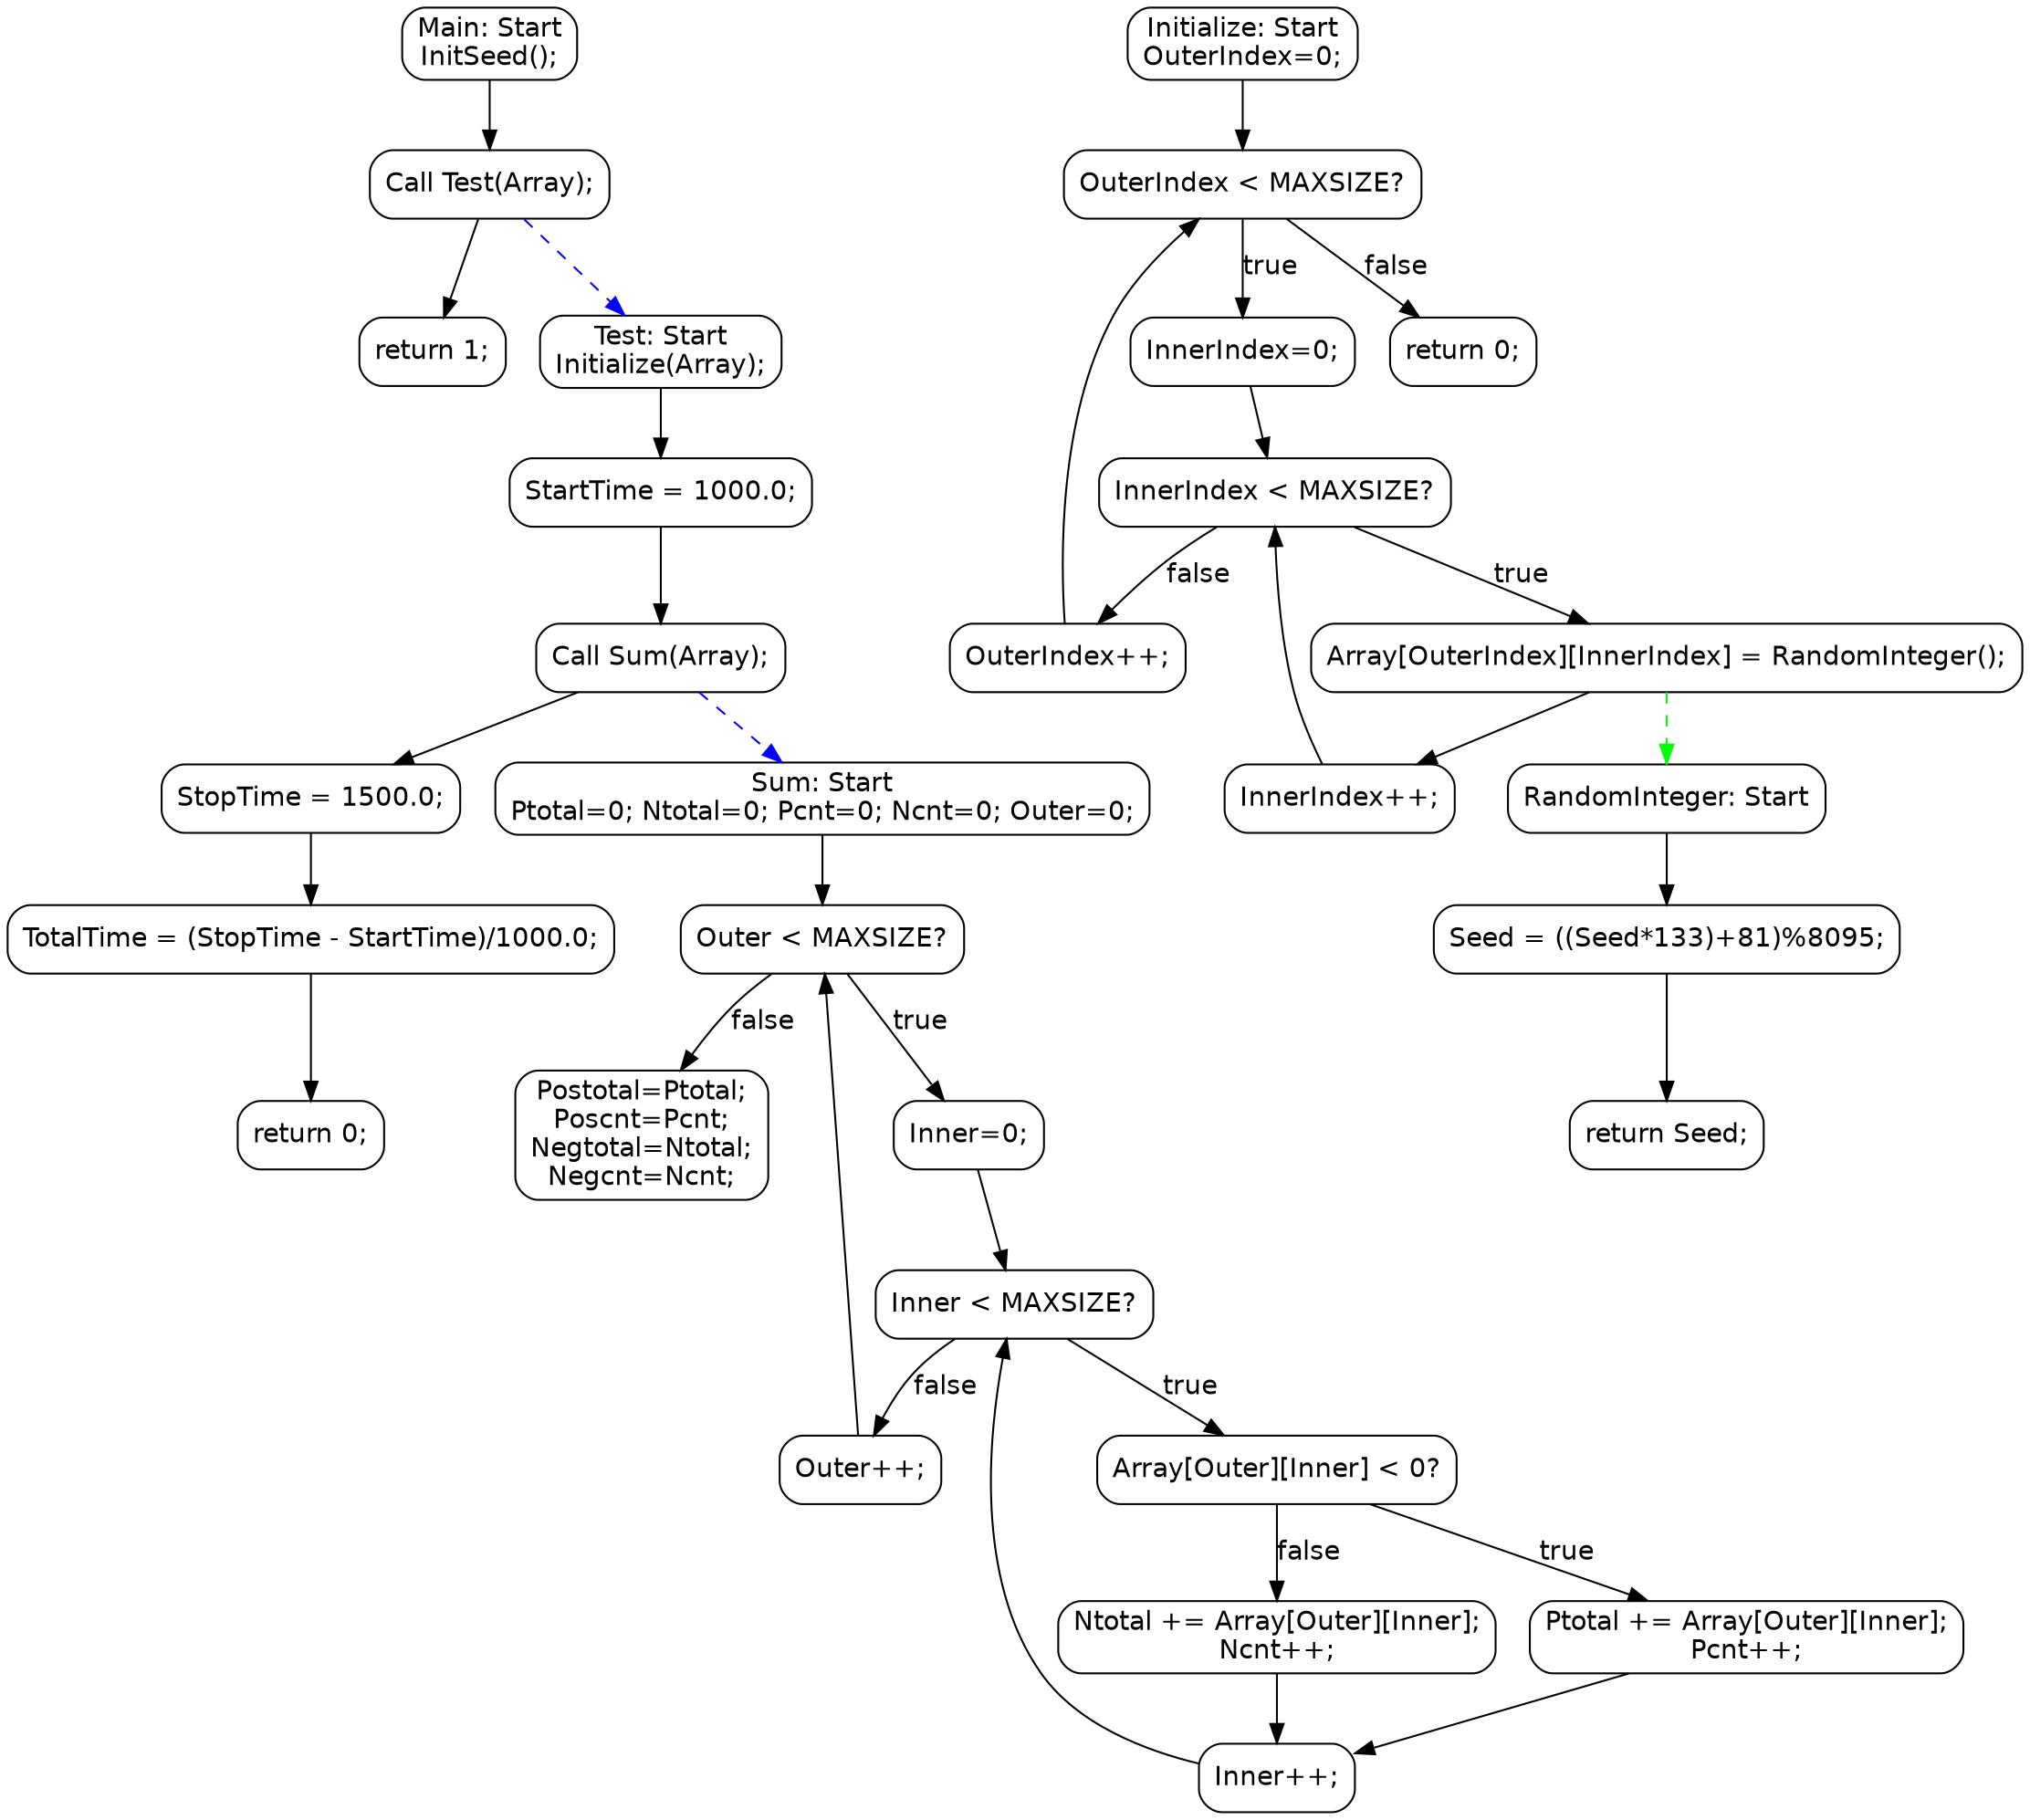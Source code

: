 digraph CFG {
    node [shape=box, style=rounded, fontname="Helvetica"];
    edge [fontname="Helvetica"];

    // Main function
    Main_Start [label="Main: Start\nInitSeed();"];
    Main_Call_Test [label="Call Test(Array);"];
    Main_Return [label="return 1;"];

    // Test function
    Test_Start [label="Test: Start\nInitialize(Array);"];
    Test_Assign_StartTime [label="StartTime = 1000.0;"];
    Test_Call_Sum [label="Call Sum(Array);"];
    Test_Assign_StopTime [label="StopTime = 1500.0;"];
    Test_Compute_TotalTime [label="TotalTime = (StopTime - StartTime)/1000.0;"];
    Test_Return [label="return 0;"];

    // Initialize function
    Init_Start [label="Initialize: Start\nOuterIndex=0;"];
    Init_OuterLoop [label="OuterIndex < MAXSIZE?"];
    Init_InnerLoop [label="InnerIndex=0;"];
    Init_InnerCondition [label="InnerIndex < MAXSIZE?"];
    Init_Assign [label="Array[OuterIndex][InnerIndex] = RandomInteger();"];
    Init_InnerIncrement [label="InnerIndex++;"];
    Init_OuterIncrement [label="OuterIndex++;"];
    Init_Return [label="return 0;"];

    // Sum function
    Sum_Start [label="Sum: Start\nPtotal=0; Ntotal=0; Pcnt=0; Ncnt=0; Outer=0;"];
    Sum_OuterLoop [label="Outer < MAXSIZE?"];
    Sum_InnerLoop [label="Inner=0;"];
    Sum_InnerCondition [label="Inner < MAXSIZE?"];
    Sum_CheckValue [label="Array[Outer][Inner] < 0?"];
    Sum_PositiveCase [label="Ptotal += Array[Outer][Inner];\nPcnt++;"];
    Sum_NegativeCase [label="Ntotal += Array[Outer][Inner];\nNcnt++;"];
    Sum_InnerIncrement [label="Inner++;"];
    Sum_OuterIncrement [label="Outer++;"];
    Sum_Assign [label="Postotal=Ptotal;\nPoscnt=Pcnt;\nNegtotal=Ntotal;\nNegcnt=Ncnt;"];

    // RandomInteger function
    Rand_Start [label="RandomInteger: Start"];
    Rand_Compute [label="Seed = ((Seed*133)+81)%8095;"];
    Rand_Return [label="return Seed;"];

    // Edges for Main
    Main_Start -> Main_Call_Test;
    Main_Call_Test -> Main_Return;

    // Edges for Test
    Test_Start -> Test_Assign_StartTime;
    Test_Assign_StartTime -> Test_Call_Sum;
    Test_Call_Sum -> Test_Assign_StopTime;
    Test_Assign_StopTime -> Test_Compute_TotalTime;
    Test_Compute_TotalTime -> Test_Return;

    // Edges for Initialize
    Init_Start -> Init_OuterLoop;
    Init_OuterLoop -> Init_InnerLoop [label="true"];
    Init_OuterLoop -> Init_Return [label="false"];
    Init_InnerLoop -> Init_InnerCondition;
    Init_InnerCondition -> Init_Assign [label="true"];
    Init_InnerCondition -> Init_OuterIncrement [label="false"];
    Init_Assign -> Init_InnerIncrement;
    Init_InnerIncrement -> Init_InnerCondition;
    Init_OuterIncrement -> Init_OuterLoop;

    // Edges for Sum
    Sum_Start -> Sum_OuterLoop;
    Sum_OuterLoop -> Sum_InnerLoop [label="true"];
    Sum_OuterLoop -> Sum_Assign [label="false"];
    Sum_InnerLoop -> Sum_InnerCondition;
    Sum_InnerCondition -> Sum_CheckValue [label="true"];
    Sum_InnerCondition -> Sum_OuterIncrement [label="false"];
    Sum_CheckValue -> Sum_PositiveCase [label="true"];
    Sum_CheckValue -> Sum_NegativeCase [label="false"];
    Sum_PositiveCase -> Sum_InnerIncrement;
    Sum_NegativeCase -> Sum_InnerIncrement;
    Sum_InnerIncrement -> Sum_InnerCondition;
    Sum_OuterIncrement -> Sum_OuterLoop;

    // Edges for RandomInteger
    Rand_Start -> Rand_Compute;
    Rand_Compute -> Rand_Return;

    // Function call edges
    Main_Call_Test -> Test_Start [style=dashed, color=blue];
    Test_Call_Sum -> Sum_Start [style=dashed, color=blue];
    Init_Assign -> Rand_Start [style=dashed, color=green];
}